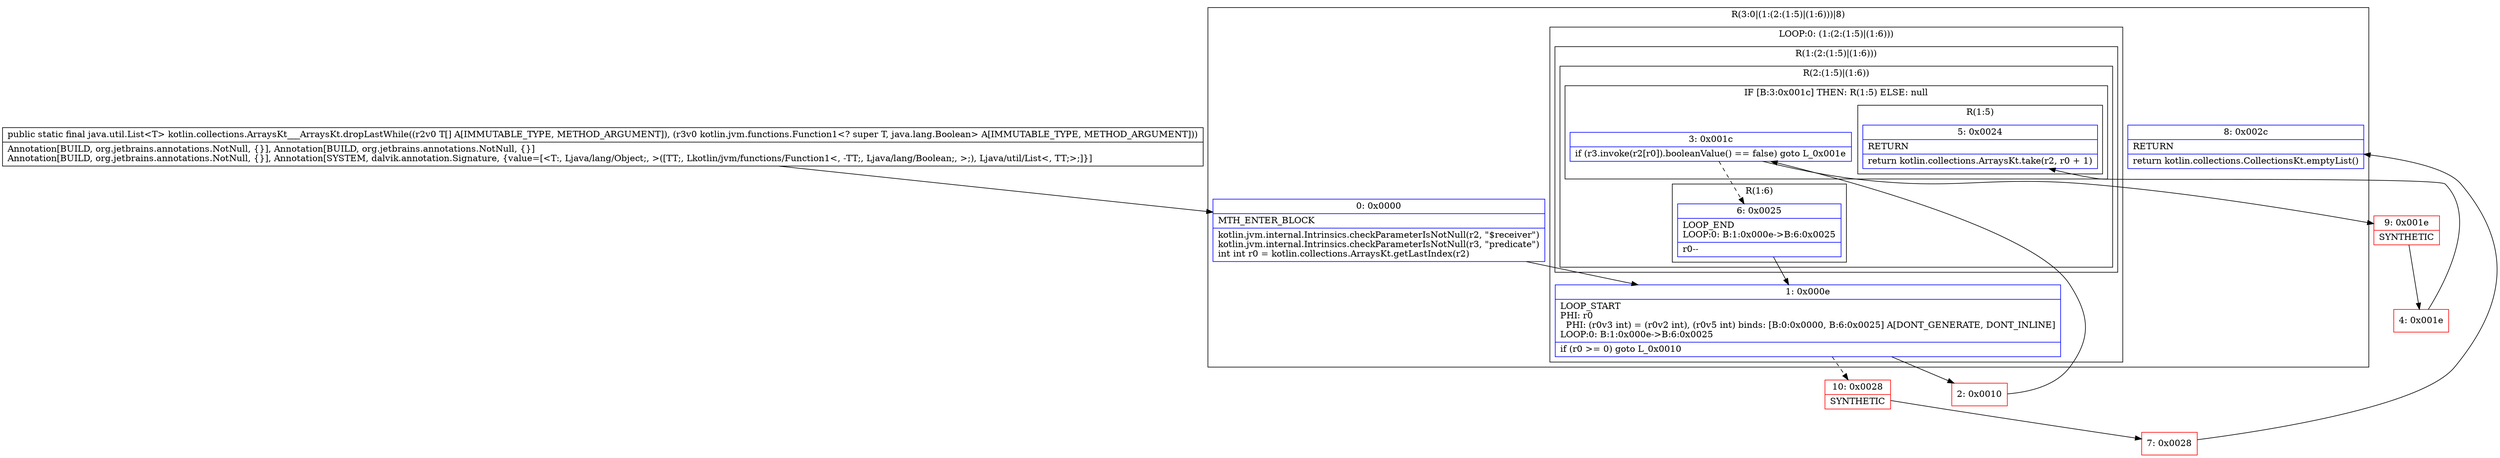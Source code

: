digraph "CFG forkotlin.collections.ArraysKt___ArraysKt.dropLastWhile([Ljava\/lang\/Object;Lkotlin\/jvm\/functions\/Function1;)Ljava\/util\/List;" {
subgraph cluster_Region_837103567 {
label = "R(3:0|(1:(2:(1:5)|(1:6)))|8)";
node [shape=record,color=blue];
Node_0 [shape=record,label="{0\:\ 0x0000|MTH_ENTER_BLOCK\l|kotlin.jvm.internal.Intrinsics.checkParameterIsNotNull(r2, \"$receiver\")\lkotlin.jvm.internal.Intrinsics.checkParameterIsNotNull(r3, \"predicate\")\lint int r0 = kotlin.collections.ArraysKt.getLastIndex(r2)\l}"];
subgraph cluster_LoopRegion_1134682467 {
label = "LOOP:0: (1:(2:(1:5)|(1:6)))";
node [shape=record,color=blue];
Node_1 [shape=record,label="{1\:\ 0x000e|LOOP_START\lPHI: r0 \l  PHI: (r0v3 int) = (r0v2 int), (r0v5 int) binds: [B:0:0x0000, B:6:0x0025] A[DONT_GENERATE, DONT_INLINE]\lLOOP:0: B:1:0x000e\-\>B:6:0x0025\l|if (r0 \>= 0) goto L_0x0010\l}"];
subgraph cluster_Region_400120092 {
label = "R(1:(2:(1:5)|(1:6)))";
node [shape=record,color=blue];
subgraph cluster_Region_1741215752 {
label = "R(2:(1:5)|(1:6))";
node [shape=record,color=blue];
subgraph cluster_IfRegion_2022562379 {
label = "IF [B:3:0x001c] THEN: R(1:5) ELSE: null";
node [shape=record,color=blue];
Node_3 [shape=record,label="{3\:\ 0x001c|if (r3.invoke(r2[r0]).booleanValue() == false) goto L_0x001e\l}"];
subgraph cluster_Region_1611532738 {
label = "R(1:5)";
node [shape=record,color=blue];
Node_5 [shape=record,label="{5\:\ 0x0024|RETURN\l|return kotlin.collections.ArraysKt.take(r2, r0 + 1)\l}"];
}
}
subgraph cluster_Region_329443998 {
label = "R(1:6)";
node [shape=record,color=blue];
Node_6 [shape=record,label="{6\:\ 0x0025|LOOP_END\lLOOP:0: B:1:0x000e\-\>B:6:0x0025\l|r0\-\-\l}"];
}
}
}
}
Node_8 [shape=record,label="{8\:\ 0x002c|RETURN\l|return kotlin.collections.CollectionsKt.emptyList()\l}"];
}
Node_2 [shape=record,color=red,label="{2\:\ 0x0010}"];
Node_4 [shape=record,color=red,label="{4\:\ 0x001e}"];
Node_7 [shape=record,color=red,label="{7\:\ 0x0028}"];
Node_9 [shape=record,color=red,label="{9\:\ 0x001e|SYNTHETIC\l}"];
Node_10 [shape=record,color=red,label="{10\:\ 0x0028|SYNTHETIC\l}"];
MethodNode[shape=record,label="{public static final java.util.List\<T\> kotlin.collections.ArraysKt___ArraysKt.dropLastWhile((r2v0 T[] A[IMMUTABLE_TYPE, METHOD_ARGUMENT]), (r3v0 kotlin.jvm.functions.Function1\<? super T, java.lang.Boolean\> A[IMMUTABLE_TYPE, METHOD_ARGUMENT]))  | Annotation[BUILD, org.jetbrains.annotations.NotNull, \{\}], Annotation[BUILD, org.jetbrains.annotations.NotNull, \{\}]\lAnnotation[BUILD, org.jetbrains.annotations.NotNull, \{\}], Annotation[SYSTEM, dalvik.annotation.Signature, \{value=[\<T:, Ljava\/lang\/Object;, \>([TT;, Lkotlin\/jvm\/functions\/Function1\<, \-TT;, Ljava\/lang\/Boolean;, \>;), Ljava\/util\/List\<, TT;\>;]\}]\l}"];
MethodNode -> Node_0;
Node_0 -> Node_1;
Node_1 -> Node_2;
Node_1 -> Node_10[style=dashed];
Node_3 -> Node_6[style=dashed];
Node_3 -> Node_9;
Node_6 -> Node_1;
Node_2 -> Node_3;
Node_4 -> Node_5;
Node_7 -> Node_8;
Node_9 -> Node_4;
Node_10 -> Node_7;
}

